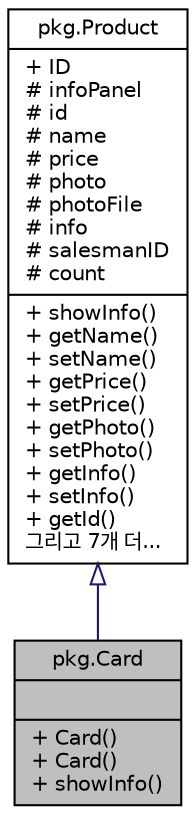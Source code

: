 digraph "pkg.Card"
{
  edge [fontname="Helvetica",fontsize="10",labelfontname="Helvetica",labelfontsize="10"];
  node [fontname="Helvetica",fontsize="10",shape=record];
  Node1 [label="{pkg.Card\n||+ Card()\l+ Card()\l+ showInfo()\l}",height=0.2,width=0.4,color="black", fillcolor="grey75", style="filled", fontcolor="black"];
  Node2 -> Node1 [dir="back",color="midnightblue",fontsize="10",style="solid",arrowtail="onormal"];
  Node2 [label="{pkg.Product\n|+ ID\l# infoPanel\l# id\l# name\l# price\l# photo\l# photoFile\l# info\l# salesmanID\l# count\l|+ showInfo()\l+ getName()\l+ setName()\l+ getPrice()\l+ setPrice()\l+ getPhoto()\l+ setPhoto()\l+ getInfo()\l+ setInfo()\l+ getId()\l그리고 7개 더...\l}",height=0.2,width=0.4,color="black", fillcolor="white", style="filled",URL="$classpkg_1_1_product.html",tooltip="상품들을 모아 놓은 추상 클래스 "];
}
